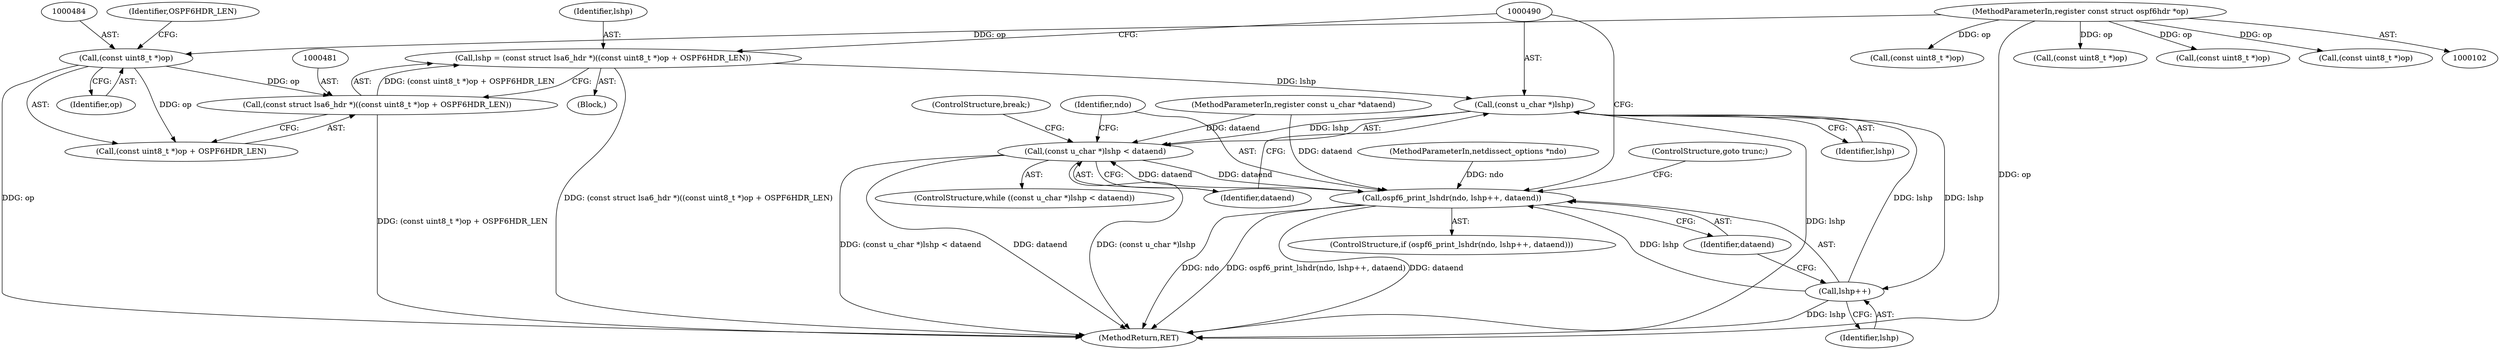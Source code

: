 digraph "0_tcpdump_88b2dac837e81cf56dce05e6e7b5989332c0092d@integer" {
"1000478" [label="(Call,lshp = (const struct lsa6_hdr *)((const uint8_t *)op + OSPF6HDR_LEN))"];
"1000480" [label="(Call,(const struct lsa6_hdr *)((const uint8_t *)op + OSPF6HDR_LEN))"];
"1000483" [label="(Call,(const uint8_t *)op)"];
"1000104" [label="(MethodParameterIn,register const struct ospf6hdr *op)"];
"1000489" [label="(Call,(const u_char *)lshp)"];
"1000488" [label="(Call,(const u_char *)lshp < dataend)"];
"1000495" [label="(Call,ospf6_print_lshdr(ndo, lshp++, dataend))"];
"1000497" [label="(Call,lshp++)"];
"1000482" [label="(Call,(const uint8_t *)op + OSPF6HDR_LEN)"];
"1000489" [label="(Call,(const u_char *)lshp)"];
"1000480" [label="(Call,(const struct lsa6_hdr *)((const uint8_t *)op + OSPF6HDR_LEN))"];
"1000500" [label="(ControlStructure,goto trunc;)"];
"1000125" [label="(Call,(const uint8_t *)op)"];
"1000418" [label="(Call,(const uint8_t *)op)"];
"1000496" [label="(Identifier,ndo)"];
"1000509" [label="(MethodReturn,RET)"];
"1000105" [label="(MethodParameterIn,register const u_char *dataend)"];
"1000501" [label="(ControlStructure,break;)"];
"1000477" [label="(Block,)"];
"1000478" [label="(Call,lshp = (const struct lsa6_hdr *)((const uint8_t *)op + OSPF6HDR_LEN))"];
"1000494" [label="(ControlStructure,if (ospf6_print_lshdr(ndo, lshp++, dataend)))"];
"1000485" [label="(Identifier,op)"];
"1000486" [label="(Identifier,OSPF6HDR_LEN)"];
"1000491" [label="(Identifier,lshp)"];
"1000495" [label="(Call,ospf6_print_lshdr(ndo, lshp++, dataend))"];
"1000492" [label="(Identifier,dataend)"];
"1000103" [label="(MethodParameterIn,netdissect_options *ndo)"];
"1000479" [label="(Identifier,lshp)"];
"1000269" [label="(Call,(const uint8_t *)op)"];
"1000488" [label="(Call,(const u_char *)lshp < dataend)"];
"1000487" [label="(ControlStructure,while ((const u_char *)lshp < dataend))"];
"1000499" [label="(Identifier,dataend)"];
"1000498" [label="(Identifier,lshp)"];
"1000104" [label="(MethodParameterIn,register const struct ospf6hdr *op)"];
"1000365" [label="(Call,(const uint8_t *)op)"];
"1000483" [label="(Call,(const uint8_t *)op)"];
"1000497" [label="(Call,lshp++)"];
"1000478" -> "1000477"  [label="AST: "];
"1000478" -> "1000480"  [label="CFG: "];
"1000479" -> "1000478"  [label="AST: "];
"1000480" -> "1000478"  [label="AST: "];
"1000490" -> "1000478"  [label="CFG: "];
"1000478" -> "1000509"  [label="DDG: (const struct lsa6_hdr *)((const uint8_t *)op + OSPF6HDR_LEN)"];
"1000480" -> "1000478"  [label="DDG: (const uint8_t *)op + OSPF6HDR_LEN"];
"1000478" -> "1000489"  [label="DDG: lshp"];
"1000480" -> "1000482"  [label="CFG: "];
"1000481" -> "1000480"  [label="AST: "];
"1000482" -> "1000480"  [label="AST: "];
"1000480" -> "1000509"  [label="DDG: (const uint8_t *)op + OSPF6HDR_LEN"];
"1000483" -> "1000480"  [label="DDG: op"];
"1000483" -> "1000482"  [label="AST: "];
"1000483" -> "1000485"  [label="CFG: "];
"1000484" -> "1000483"  [label="AST: "];
"1000485" -> "1000483"  [label="AST: "];
"1000486" -> "1000483"  [label="CFG: "];
"1000483" -> "1000509"  [label="DDG: op"];
"1000483" -> "1000482"  [label="DDG: op"];
"1000104" -> "1000483"  [label="DDG: op"];
"1000104" -> "1000102"  [label="AST: "];
"1000104" -> "1000509"  [label="DDG: op"];
"1000104" -> "1000125"  [label="DDG: op"];
"1000104" -> "1000269"  [label="DDG: op"];
"1000104" -> "1000365"  [label="DDG: op"];
"1000104" -> "1000418"  [label="DDG: op"];
"1000489" -> "1000488"  [label="AST: "];
"1000489" -> "1000491"  [label="CFG: "];
"1000490" -> "1000489"  [label="AST: "];
"1000491" -> "1000489"  [label="AST: "];
"1000492" -> "1000489"  [label="CFG: "];
"1000489" -> "1000509"  [label="DDG: lshp"];
"1000489" -> "1000488"  [label="DDG: lshp"];
"1000497" -> "1000489"  [label="DDG: lshp"];
"1000489" -> "1000497"  [label="DDG: lshp"];
"1000488" -> "1000487"  [label="AST: "];
"1000488" -> "1000492"  [label="CFG: "];
"1000492" -> "1000488"  [label="AST: "];
"1000496" -> "1000488"  [label="CFG: "];
"1000501" -> "1000488"  [label="CFG: "];
"1000488" -> "1000509"  [label="DDG: (const u_char *)lshp"];
"1000488" -> "1000509"  [label="DDG: (const u_char *)lshp < dataend"];
"1000488" -> "1000509"  [label="DDG: dataend"];
"1000495" -> "1000488"  [label="DDG: dataend"];
"1000105" -> "1000488"  [label="DDG: dataend"];
"1000488" -> "1000495"  [label="DDG: dataend"];
"1000495" -> "1000494"  [label="AST: "];
"1000495" -> "1000499"  [label="CFG: "];
"1000496" -> "1000495"  [label="AST: "];
"1000497" -> "1000495"  [label="AST: "];
"1000499" -> "1000495"  [label="AST: "];
"1000490" -> "1000495"  [label="CFG: "];
"1000500" -> "1000495"  [label="CFG: "];
"1000495" -> "1000509"  [label="DDG: ndo"];
"1000495" -> "1000509"  [label="DDG: ospf6_print_lshdr(ndo, lshp++, dataend)"];
"1000495" -> "1000509"  [label="DDG: dataend"];
"1000103" -> "1000495"  [label="DDG: ndo"];
"1000497" -> "1000495"  [label="DDG: lshp"];
"1000105" -> "1000495"  [label="DDG: dataend"];
"1000497" -> "1000498"  [label="CFG: "];
"1000498" -> "1000497"  [label="AST: "];
"1000499" -> "1000497"  [label="CFG: "];
"1000497" -> "1000509"  [label="DDG: lshp"];
}

